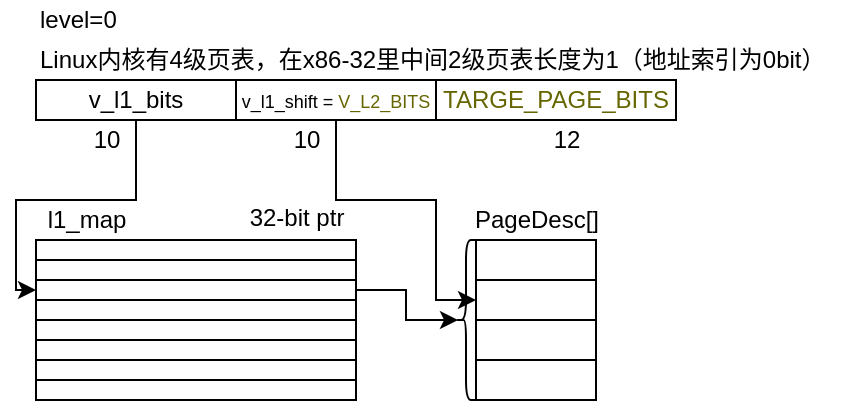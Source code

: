 <mxfile compressed="false" version="13.3.9" type="device">
  <diagram id="YyMA0VNKtZx1mZ1GuYOf" name="Page-1">
    <mxGraphModel dx="692" dy="424" grid="1" gridSize="10" guides="0" tooltips="1" connect="1" arrows="1" fold="1" page="1" pageScale="1" pageWidth="850" pageHeight="1100" math="0" shadow="0">
      <root>
        <mxCell id="0" />
        <mxCell id="1" parent="0" />
        <mxCell id="AaH8zhyf4bYJ4Zjeb68T-17" style="edgeStyle=orthogonalEdgeStyle;rounded=0;orthogonalLoop=1;jettySize=auto;html=1;" edge="1" parent="1" source="AaH8zhyf4bYJ4Zjeb68T-1" target="AaH8zhyf4bYJ4Zjeb68T-10">
          <mxGeometry relative="1" as="geometry">
            <Array as="points">
              <mxPoint x="130" y="140" />
              <mxPoint x="70" y="140" />
              <mxPoint x="70" y="185" />
            </Array>
          </mxGeometry>
        </mxCell>
        <mxCell id="AaH8zhyf4bYJ4Zjeb68T-1" value="v_l1_bits" style="rounded=0;whiteSpace=wrap;html=1;" vertex="1" parent="1">
          <mxGeometry x="80" y="80" width="100" height="20" as="geometry" />
        </mxCell>
        <mxCell id="AaH8zhyf4bYJ4Zjeb68T-29" style="edgeStyle=orthogonalEdgeStyle;rounded=0;orthogonalLoop=1;jettySize=auto;html=1;" edge="1" parent="1" source="AaH8zhyf4bYJ4Zjeb68T-2" target="AaH8zhyf4bYJ4Zjeb68T-21">
          <mxGeometry relative="1" as="geometry">
            <Array as="points">
              <mxPoint x="230" y="140" />
              <mxPoint x="280" y="140" />
              <mxPoint x="280" y="190" />
            </Array>
          </mxGeometry>
        </mxCell>
        <mxCell id="AaH8zhyf4bYJ4Zjeb68T-2" value="&lt;font style=&quot;font-size: 9px&quot;&gt;v_l1_shift = &lt;font color=&quot;#666600&quot;&gt;V_L2_BITS&lt;/font&gt;&lt;/font&gt;" style="rounded=0;whiteSpace=wrap;html=1;" vertex="1" parent="1">
          <mxGeometry x="180" y="80" width="100" height="20" as="geometry" />
        </mxCell>
        <mxCell id="AaH8zhyf4bYJ4Zjeb68T-3" value="&lt;font color=&quot;#666600&quot;&gt;TARGE_PAGE_BITS&lt;/font&gt;" style="rounded=0;whiteSpace=wrap;html=1;" vertex="1" parent="1">
          <mxGeometry x="280" y="80" width="120" height="20" as="geometry" />
        </mxCell>
        <mxCell id="AaH8zhyf4bYJ4Zjeb68T-4" value="12" style="text;html=1;align=center;verticalAlign=middle;resizable=0;points=[];autosize=1;" vertex="1" parent="1">
          <mxGeometry x="330" y="100" width="30" height="20" as="geometry" />
        </mxCell>
        <mxCell id="AaH8zhyf4bYJ4Zjeb68T-6" value="10" style="text;html=1;align=center;verticalAlign=middle;resizable=0;points=[];autosize=1;" vertex="1" parent="1">
          <mxGeometry x="200" y="100" width="30" height="20" as="geometry" />
        </mxCell>
        <mxCell id="AaH8zhyf4bYJ4Zjeb68T-7" value="10" style="text;html=1;align=center;verticalAlign=middle;resizable=0;points=[];autosize=1;" vertex="1" parent="1">
          <mxGeometry x="100" y="100" width="30" height="20" as="geometry" />
        </mxCell>
        <mxCell id="AaH8zhyf4bYJ4Zjeb68T-8" value="" style="rounded=0;whiteSpace=wrap;html=1;" vertex="1" parent="1">
          <mxGeometry x="80" y="160" width="160" height="10" as="geometry" />
        </mxCell>
        <mxCell id="AaH8zhyf4bYJ4Zjeb68T-9" value="" style="rounded=0;whiteSpace=wrap;html=1;" vertex="1" parent="1">
          <mxGeometry x="80" y="170" width="160" height="10" as="geometry" />
        </mxCell>
        <mxCell id="AaH8zhyf4bYJ4Zjeb68T-27" style="edgeStyle=orthogonalEdgeStyle;rounded=0;orthogonalLoop=1;jettySize=auto;html=1;entryX=0.1;entryY=0.5;entryDx=0;entryDy=0;entryPerimeter=0;" edge="1" parent="1" source="AaH8zhyf4bYJ4Zjeb68T-10" target="AaH8zhyf4bYJ4Zjeb68T-26">
          <mxGeometry relative="1" as="geometry" />
        </mxCell>
        <mxCell id="AaH8zhyf4bYJ4Zjeb68T-10" value="" style="rounded=0;whiteSpace=wrap;html=1;" vertex="1" parent="1">
          <mxGeometry x="80" y="180" width="160" height="10" as="geometry" />
        </mxCell>
        <mxCell id="AaH8zhyf4bYJ4Zjeb68T-11" value="" style="rounded=0;whiteSpace=wrap;html=1;" vertex="1" parent="1">
          <mxGeometry x="80" y="190" width="160" height="10" as="geometry" />
        </mxCell>
        <mxCell id="AaH8zhyf4bYJ4Zjeb68T-12" value="" style="rounded=0;whiteSpace=wrap;html=1;" vertex="1" parent="1">
          <mxGeometry x="80" y="200" width="160" height="10" as="geometry" />
        </mxCell>
        <mxCell id="AaH8zhyf4bYJ4Zjeb68T-13" value="" style="rounded=0;whiteSpace=wrap;html=1;" vertex="1" parent="1">
          <mxGeometry x="80" y="210" width="160" height="10" as="geometry" />
        </mxCell>
        <mxCell id="AaH8zhyf4bYJ4Zjeb68T-14" value="" style="rounded=0;whiteSpace=wrap;html=1;" vertex="1" parent="1">
          <mxGeometry x="80" y="220" width="160" height="10" as="geometry" />
        </mxCell>
        <mxCell id="AaH8zhyf4bYJ4Zjeb68T-15" value="" style="rounded=0;whiteSpace=wrap;html=1;" vertex="1" parent="1">
          <mxGeometry x="80" y="230" width="160" height="10" as="geometry" />
        </mxCell>
        <mxCell id="AaH8zhyf4bYJ4Zjeb68T-16" value="l1_map" style="text;html=1;align=center;verticalAlign=middle;resizable=0;points=[];autosize=1;" vertex="1" parent="1">
          <mxGeometry x="80" y="140" width="50" height="20" as="geometry" />
        </mxCell>
        <mxCell id="AaH8zhyf4bYJ4Zjeb68T-18" value="32-bit ptr" style="text;html=1;align=center;verticalAlign=middle;resizable=0;points=[];autosize=1;" vertex="1" parent="1">
          <mxGeometry x="180" y="139" width="60" height="20" as="geometry" />
        </mxCell>
        <mxCell id="AaH8zhyf4bYJ4Zjeb68T-19" value="level=0" style="text;html=1;align=left;verticalAlign=middle;resizable=0;points=[];autosize=1;" vertex="1" parent="1">
          <mxGeometry x="80" y="40" width="50" height="20" as="geometry" />
        </mxCell>
        <mxCell id="AaH8zhyf4bYJ4Zjeb68T-20" value="" style="rounded=0;whiteSpace=wrap;html=1;" vertex="1" parent="1">
          <mxGeometry x="300" y="160" width="60" height="20" as="geometry" />
        </mxCell>
        <mxCell id="AaH8zhyf4bYJ4Zjeb68T-21" value="" style="rounded=0;whiteSpace=wrap;html=1;" vertex="1" parent="1">
          <mxGeometry x="300" y="180" width="60" height="20" as="geometry" />
        </mxCell>
        <mxCell id="AaH8zhyf4bYJ4Zjeb68T-22" value="" style="rounded=0;whiteSpace=wrap;html=1;" vertex="1" parent="1">
          <mxGeometry x="300" y="200" width="60" height="20" as="geometry" />
        </mxCell>
        <mxCell id="AaH8zhyf4bYJ4Zjeb68T-24" value="" style="rounded=0;whiteSpace=wrap;html=1;" vertex="1" parent="1">
          <mxGeometry x="300" y="220" width="60" height="20" as="geometry" />
        </mxCell>
        <mxCell id="AaH8zhyf4bYJ4Zjeb68T-26" value="" style="shape=curlyBracket;whiteSpace=wrap;html=1;rounded=1;" vertex="1" parent="1">
          <mxGeometry x="290" y="160" width="10" height="80" as="geometry" />
        </mxCell>
        <mxCell id="AaH8zhyf4bYJ4Zjeb68T-28" value="PageDesc[]" style="text;html=1;align=center;verticalAlign=middle;resizable=0;points=[];autosize=1;" vertex="1" parent="1">
          <mxGeometry x="290" y="140" width="80" height="20" as="geometry" />
        </mxCell>
        <mxCell id="AaH8zhyf4bYJ4Zjeb68T-30" value="Linux内核有4级页表，在x86-32里中间2级页表长度为1（地址索引为0bit）" style="text;html=1;align=left;verticalAlign=middle;resizable=0;points=[];autosize=1;" vertex="1" parent="1">
          <mxGeometry x="80" y="60" width="410" height="20" as="geometry" />
        </mxCell>
      </root>
    </mxGraphModel>
  </diagram>
</mxfile>

